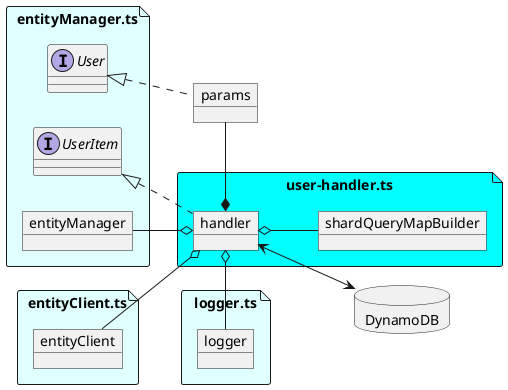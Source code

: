 @startuml handler

allowmixing

left to right direction

database DynamoDB
object params

file "logger.ts" as loggerTs #LightCyan {
    object logger
}

file "entityManager.ts" as entityManagerTs #LightCyan {
    interface User
    interface UserItem
    object entityManager
}

file "entityClient.ts" as entitClientTs #LightCyan {
    object entityClient
}

file "user-handler.ts" as searchTs #Cyan {
    object handler

    handler *- params
    User <|.. params 
    UserItem <|.. handler 
    entityManager --o handler  
    entityClient --o handler
    logger -o handler
    handler <--> DynamoDB
    entityClient -[hidden]- logger

    object shardQueryMapBuilder
    handler o-- shardQueryMapBuilder
}

@enduml